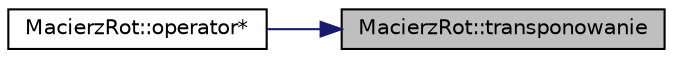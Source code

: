 digraph "MacierzRot::transponowanie"
{
 // LATEX_PDF_SIZE
  edge [fontname="Helvetica",fontsize="10",labelfontname="Helvetica",labelfontsize="10"];
  node [fontname="Helvetica",fontsize="10",shape=record];
  rankdir="RL";
  Node1 [label="MacierzRot::transponowanie",height=0.2,width=0.4,color="black", fillcolor="grey75", style="filled", fontcolor="black",tooltip="Funkcja odpowiedzialana za transponowanie macierzy."];
  Node1 -> Node2 [dir="back",color="midnightblue",fontsize="10",style="solid",fontname="Helvetica"];
  Node2 [label="MacierzRot::operator*",height=0.2,width=0.4,color="black", fillcolor="white", style="filled",URL="$class_macierz_rot.html#a23e819b7d643439212ac276fc54d51ec",tooltip="Modeluje pojęcie mnozenia macierzy przez inną macierz."];
}
